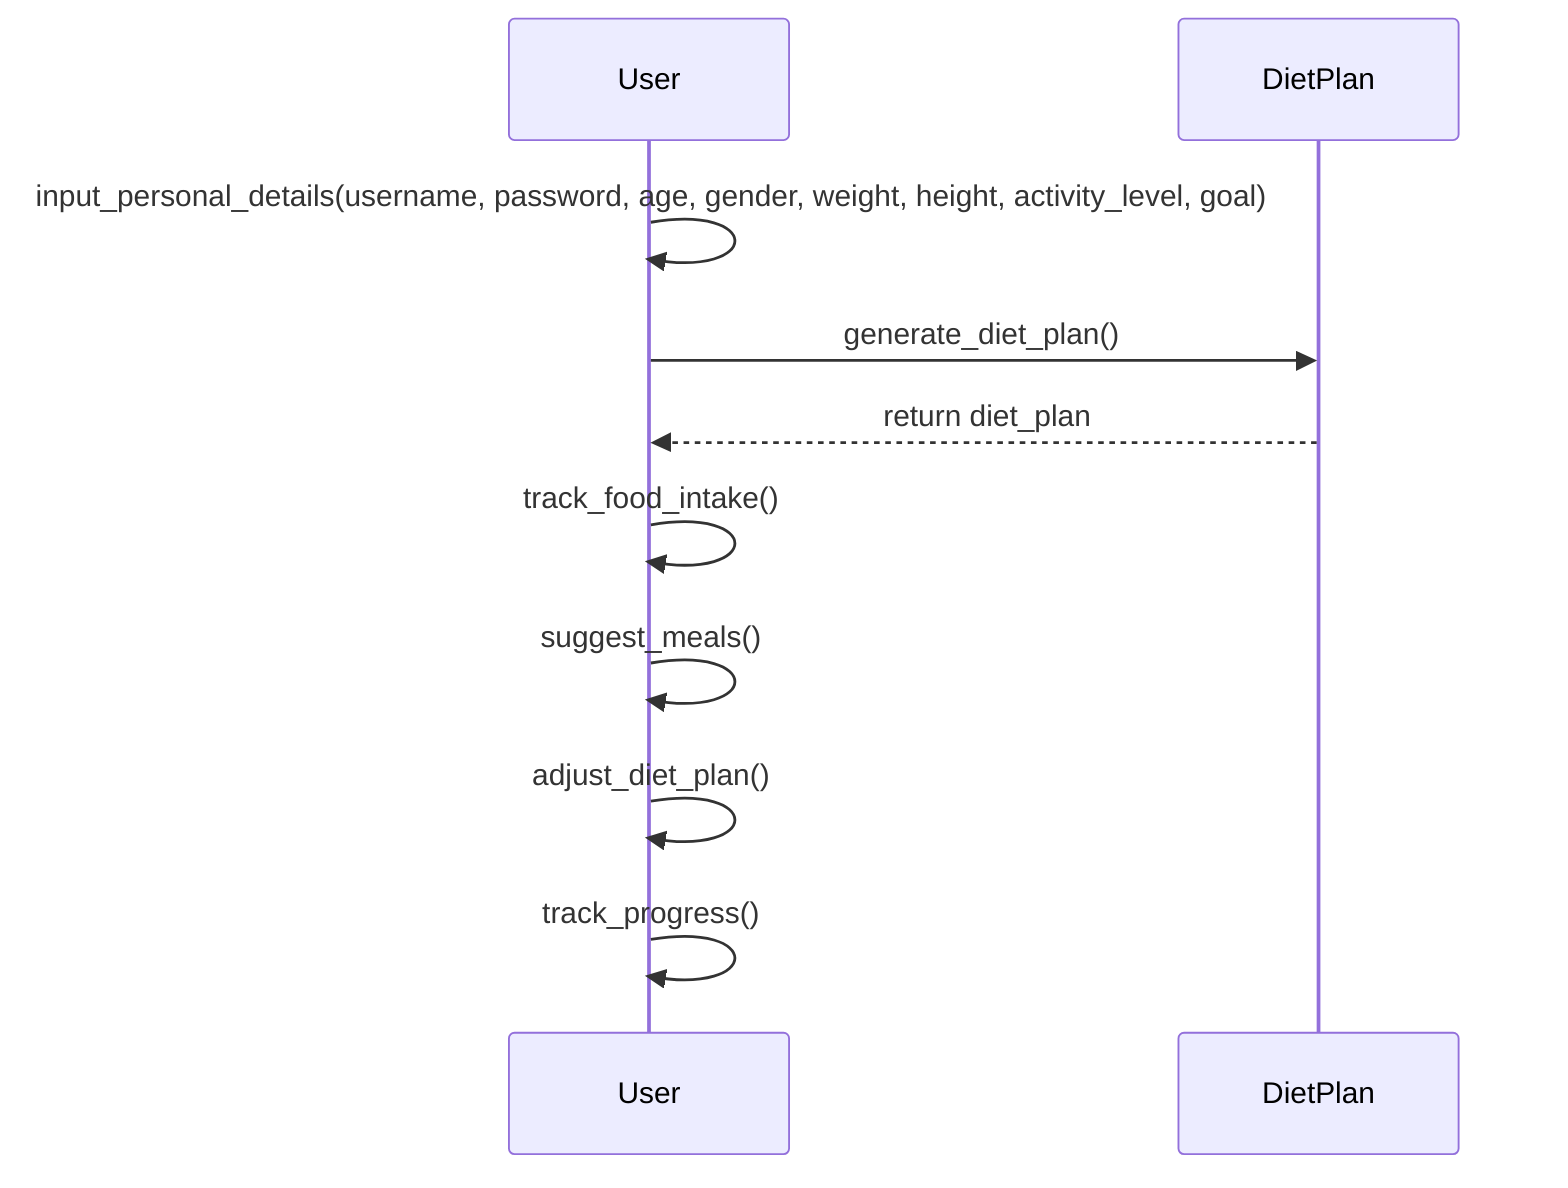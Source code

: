 sequenceDiagram
        participant U as User
        participant DP as DietPlan
        U->>U: input_personal_details(username, password, age, gender, weight, height, activity_level, goal)
        U->>DP: generate_diet_plan()
        DP-->>U: return diet_plan
        U->>U: track_food_intake()
        U->>U: suggest_meals()
        U->>U: adjust_diet_plan()
        U->>U: track_progress()